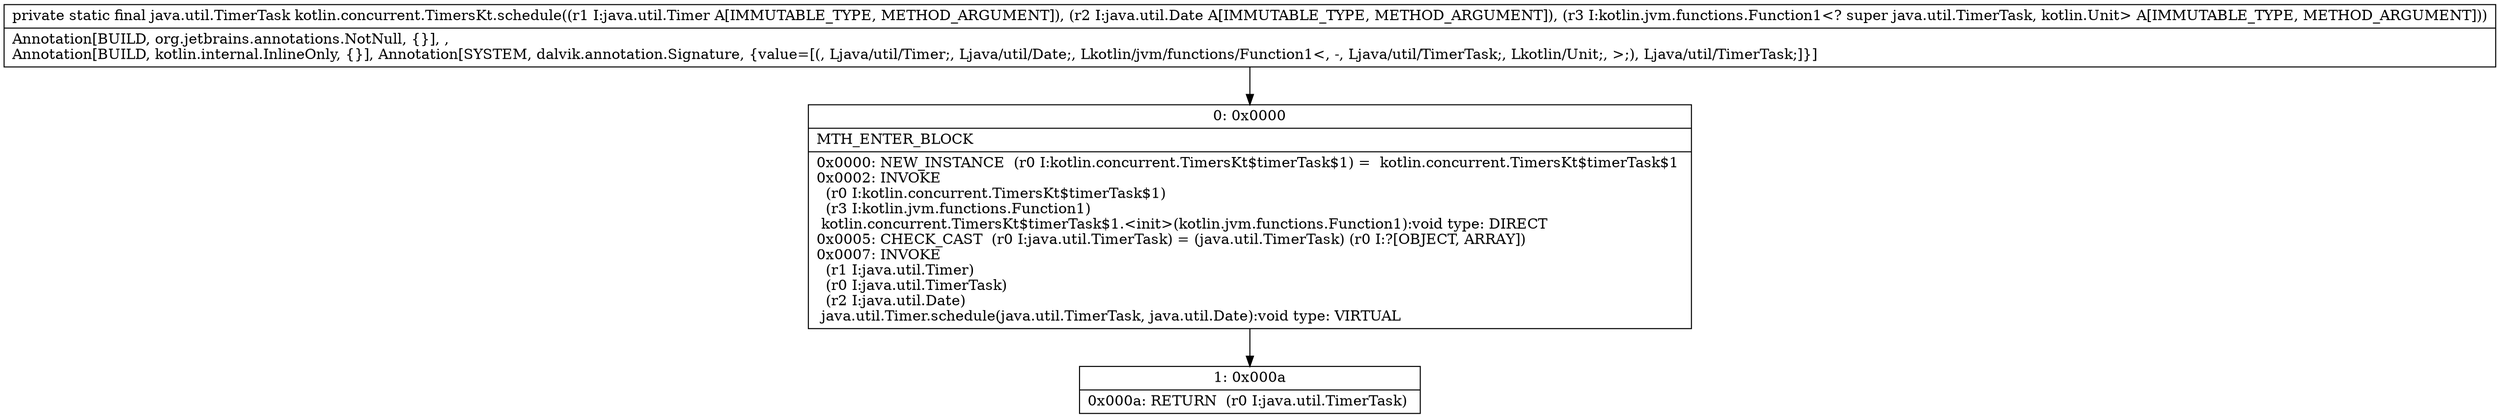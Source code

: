 digraph "CFG forkotlin.concurrent.TimersKt.schedule(Ljava\/util\/Timer;Ljava\/util\/Date;Lkotlin\/jvm\/functions\/Function1;)Ljava\/util\/TimerTask;" {
Node_0 [shape=record,label="{0\:\ 0x0000|MTH_ENTER_BLOCK\l|0x0000: NEW_INSTANCE  (r0 I:kotlin.concurrent.TimersKt$timerTask$1) =  kotlin.concurrent.TimersKt$timerTask$1 \l0x0002: INVOKE  \l  (r0 I:kotlin.concurrent.TimersKt$timerTask$1)\l  (r3 I:kotlin.jvm.functions.Function1)\l kotlin.concurrent.TimersKt$timerTask$1.\<init\>(kotlin.jvm.functions.Function1):void type: DIRECT \l0x0005: CHECK_CAST  (r0 I:java.util.TimerTask) = (java.util.TimerTask) (r0 I:?[OBJECT, ARRAY]) \l0x0007: INVOKE  \l  (r1 I:java.util.Timer)\l  (r0 I:java.util.TimerTask)\l  (r2 I:java.util.Date)\l java.util.Timer.schedule(java.util.TimerTask, java.util.Date):void type: VIRTUAL \l}"];
Node_1 [shape=record,label="{1\:\ 0x000a|0x000a: RETURN  (r0 I:java.util.TimerTask) \l}"];
MethodNode[shape=record,label="{private static final java.util.TimerTask kotlin.concurrent.TimersKt.schedule((r1 I:java.util.Timer A[IMMUTABLE_TYPE, METHOD_ARGUMENT]), (r2 I:java.util.Date A[IMMUTABLE_TYPE, METHOD_ARGUMENT]), (r3 I:kotlin.jvm.functions.Function1\<? super java.util.TimerTask, kotlin.Unit\> A[IMMUTABLE_TYPE, METHOD_ARGUMENT]))  | Annotation[BUILD, org.jetbrains.annotations.NotNull, \{\}], , \lAnnotation[BUILD, kotlin.internal.InlineOnly, \{\}], Annotation[SYSTEM, dalvik.annotation.Signature, \{value=[(, Ljava\/util\/Timer;, Ljava\/util\/Date;, Lkotlin\/jvm\/functions\/Function1\<, \-, Ljava\/util\/TimerTask;, Lkotlin\/Unit;, \>;), Ljava\/util\/TimerTask;]\}]\l}"];
MethodNode -> Node_0;
Node_0 -> Node_1;
}


